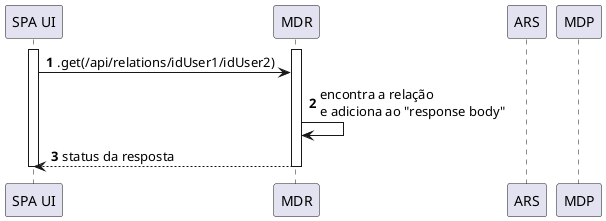 @startuml
autonumber
'hide footbox

participant "SPA UI" as ui
participant "MDR" as mdr
participant "ARS" as ars
participant "MDP" as mdp

activate ui
activate mdr
ui->mdr: .get(/api/relations/idUser1/idUser2)
mdr->mdr: encontra a relação \ne adiciona ao "response body"
mdr-->ui: status da resposta
deactivate ui
deactivate mdr
@enduml
